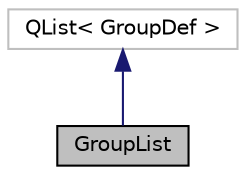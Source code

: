 digraph "GroupList"
{
 // INTERACTIVE_SVG=YES
 // LATEX_PDF_SIZE
  edge [fontname="Helvetica",fontsize="10",labelfontname="Helvetica",labelfontsize="10"];
  node [fontname="Helvetica",fontsize="10",shape=record];
  Node1 [label="GroupList",height=0.2,width=0.4,color="black", fillcolor="grey75", style="filled", fontcolor="black",tooltip="A list of GroupDef objects."];
  Node2 -> Node1 [dir="back",color="midnightblue",fontsize="10",style="solid",fontname="Helvetica"];
  Node2 [label="QList\< GroupDef \>",height=0.2,width=0.4,color="grey75", fillcolor="white", style="filled",tooltip=" "];
}
